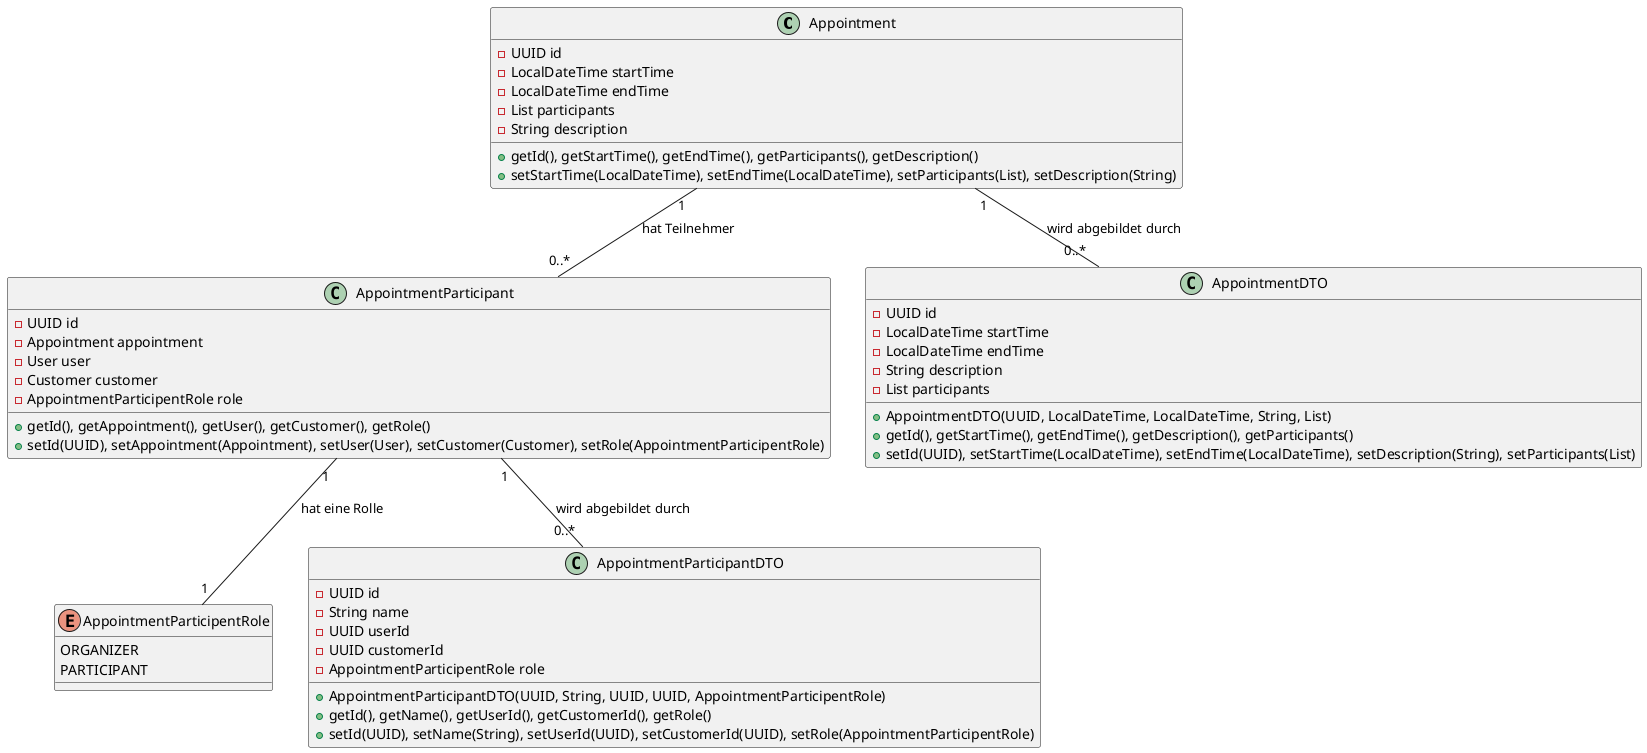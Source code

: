 @startuml
class Appointment {
    - UUID id
    - LocalDateTime startTime
    - LocalDateTime endTime
    - List participants
    - String description

    + getId(), getStartTime(), getEndTime(), getParticipants(), getDescription()
    + setStartTime(LocalDateTime), setEndTime(LocalDateTime), setParticipants(List), setDescription(String)
}

class AppointmentParticipant {
    - UUID id
    - Appointment appointment
    - User user
    - Customer customer
    - AppointmentParticipentRole role

    + getId(), getAppointment(), getUser(), getCustomer(), getRole()
    + setId(UUID), setAppointment(Appointment), setUser(User), setCustomer(Customer), setRole(AppointmentParticipentRole)
}

enum AppointmentParticipentRole {
    ORGANIZER
    PARTICIPANT
}

class AppointmentDTO {
    - UUID id
    - LocalDateTime startTime
    - LocalDateTime endTime
    - String description
    - List participants

    + AppointmentDTO(UUID, LocalDateTime, LocalDateTime, String, List)
    + getId(), getStartTime(), getEndTime(), getDescription(), getParticipants()
    + setId(UUID), setStartTime(LocalDateTime), setEndTime(LocalDateTime), setDescription(String), setParticipants(List)
}

class AppointmentParticipantDTO {
    - UUID id
    - String name
    - UUID userId
    - UUID customerId
    - AppointmentParticipentRole role

    + AppointmentParticipantDTO(UUID, String, UUID, UUID, AppointmentParticipentRole)
    + getId(), getName(), getUserId(), getCustomerId(), getRole()
    + setId(UUID), setName(String), setUserId(UUID), setCustomerId(UUID), setRole(AppointmentParticipentRole)
}

Appointment "1" -- "0..*" AppointmentParticipant : hat Teilnehmer
AppointmentParticipant "1" -- "1" AppointmentParticipentRole : hat eine Rolle
Appointment "1" -- "0..*" AppointmentDTO : wird abgebildet durch
AppointmentParticipant "1" -- "0..*" AppointmentParticipantDTO : wird abgebildet durch
@enduml